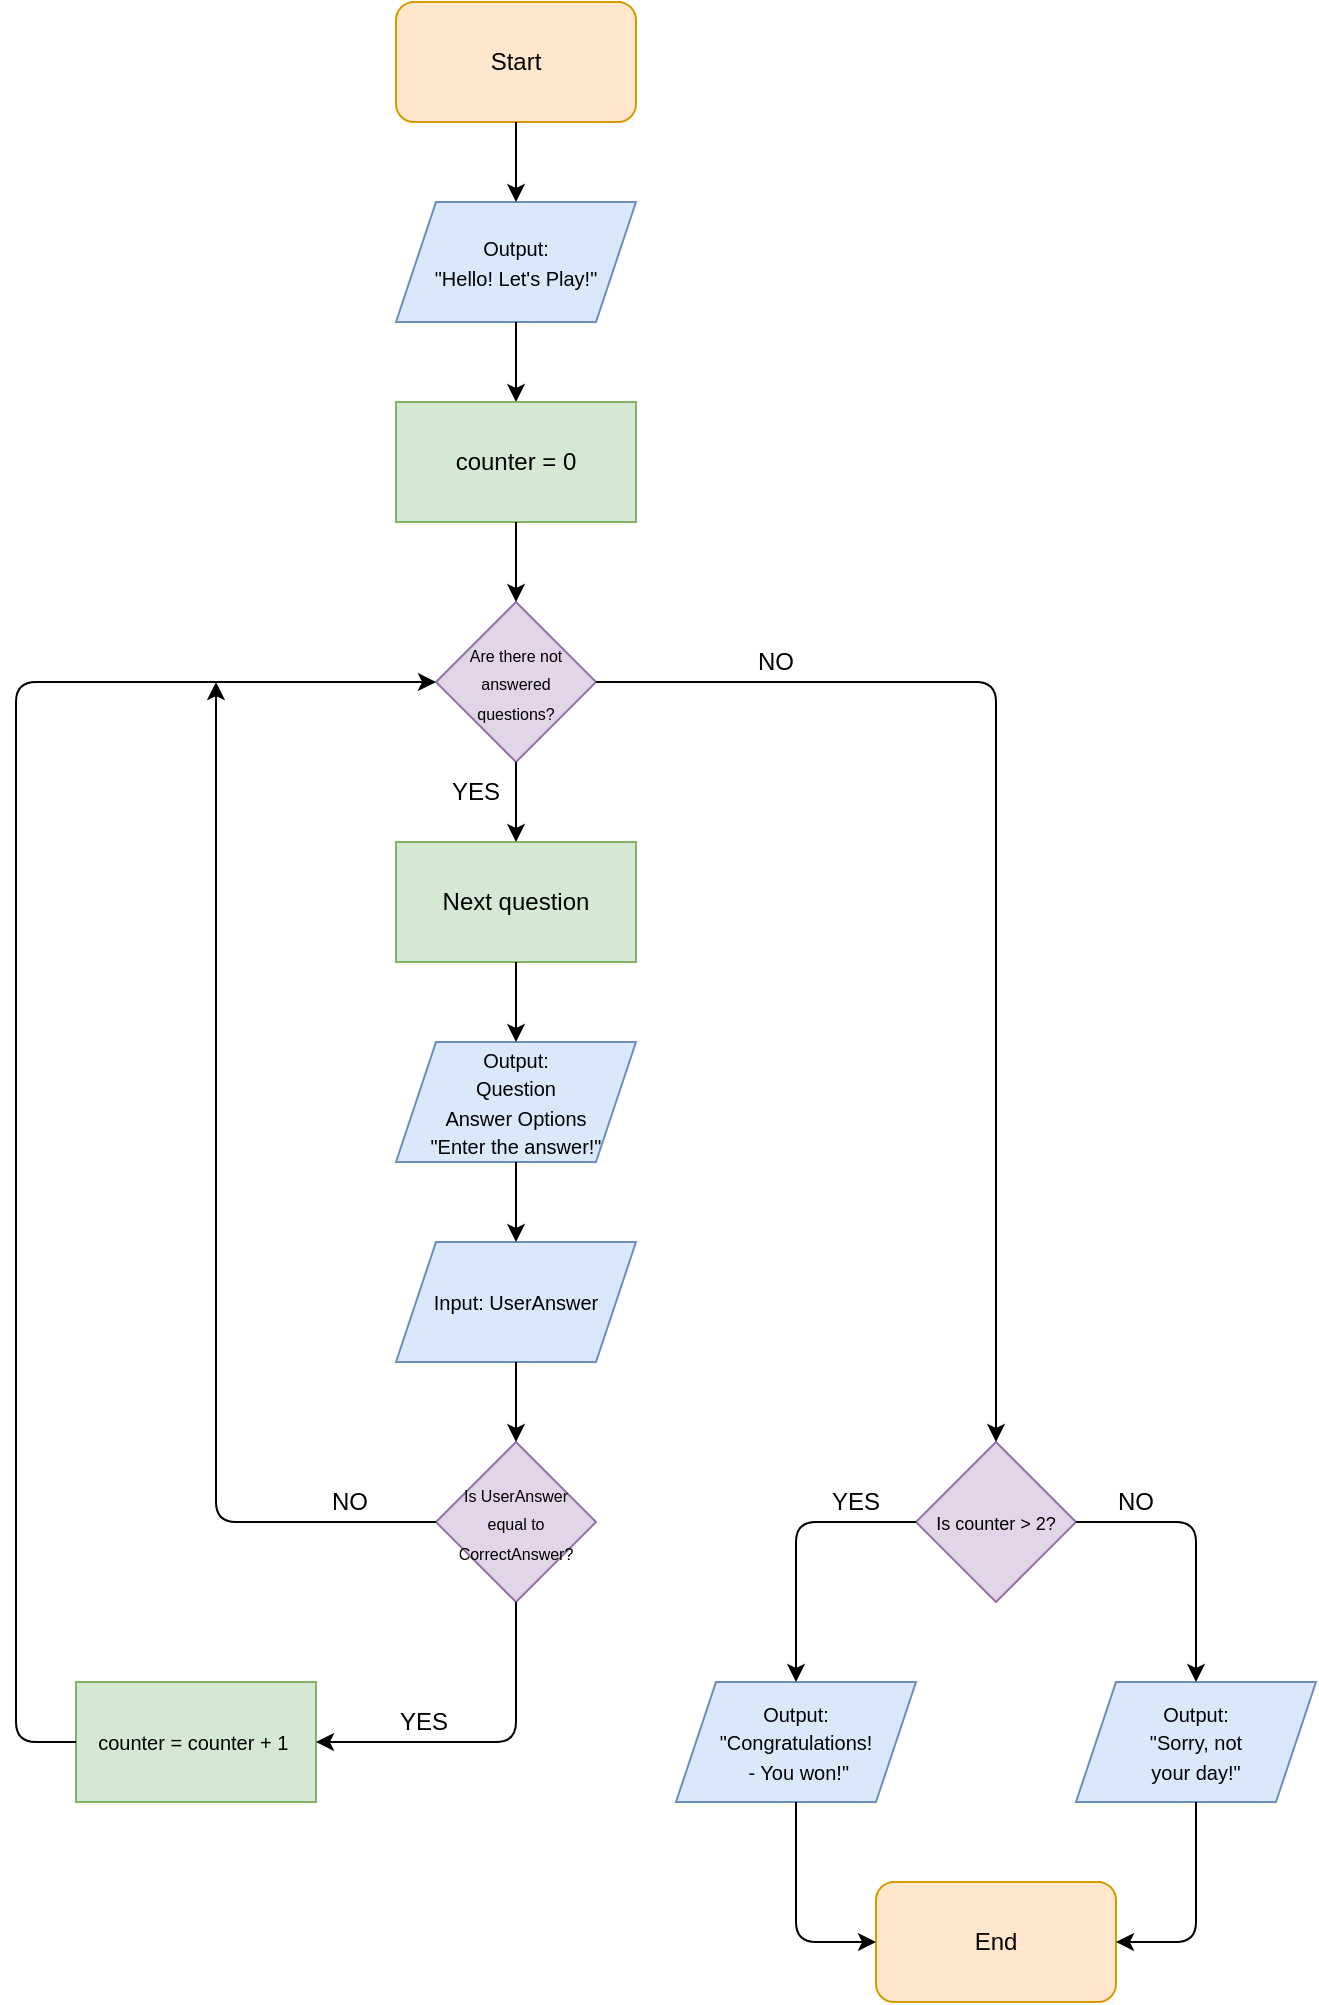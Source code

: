 <mxfile version="14.4.3" type="device"><diagram id="mQYkwaMFHIuaZNNgZXjm" name="Страница 1"><mxGraphModel dx="792" dy="514" grid="1" gridSize="10" guides="1" tooltips="1" connect="1" arrows="1" fold="1" page="1" pageScale="1" pageWidth="827" pageHeight="1169" math="0" shadow="0"><root><mxCell id="0"/><mxCell id="1" parent="0"/><mxCell id="CrFMrLEcsTbakaHNthUl-1" value="Start" style="rounded=1;whiteSpace=wrap;html=1;fillColor=#ffe6cc;strokeColor=#d79b00;" parent="1" vertex="1"><mxGeometry x="290" y="40" width="120" height="60" as="geometry"/></mxCell><mxCell id="CrFMrLEcsTbakaHNthUl-2" value="&lt;font style=&quot;font-size: 10px&quot;&gt;Output: &lt;br&gt;&quot;Hello! Let's Play!&quot;&lt;/font&gt;" style="shape=parallelogram;perimeter=parallelogramPerimeter;whiteSpace=wrap;html=1;fixedSize=1;fillColor=#dae8fc;strokeColor=#6c8ebf;" parent="1" vertex="1"><mxGeometry x="290" y="140" width="120" height="60" as="geometry"/></mxCell><mxCell id="CrFMrLEcsTbakaHNthUl-3" value="Next question" style="rounded=0;whiteSpace=wrap;html=1;fillColor=#d5e8d4;strokeColor=#82b366;" parent="1" vertex="1"><mxGeometry x="290" y="460" width="120" height="60" as="geometry"/></mxCell><mxCell id="CrFMrLEcsTbakaHNthUl-4" value="&lt;font style=&quot;font-size: 10px&quot;&gt;Output: &lt;br&gt;Question&lt;br&gt;Answer Options&lt;br&gt;&quot;Enter the answer!&quot;&lt;br&gt;&lt;/font&gt;" style="shape=parallelogram;perimeter=parallelogramPerimeter;whiteSpace=wrap;html=1;fixedSize=1;fillColor=#dae8fc;strokeColor=#6c8ebf;" parent="1" vertex="1"><mxGeometry x="290" y="560" width="120" height="60" as="geometry"/></mxCell><mxCell id="CrFMrLEcsTbakaHNthUl-5" value="&lt;font style=&quot;font-size: 10px&quot;&gt;Input: UserAnswer&lt;/font&gt;" style="shape=parallelogram;perimeter=parallelogramPerimeter;whiteSpace=wrap;html=1;fixedSize=1;fillColor=#dae8fc;strokeColor=#6c8ebf;" parent="1" vertex="1"><mxGeometry x="290" y="660" width="120" height="60" as="geometry"/></mxCell><mxCell id="CrFMrLEcsTbakaHNthUl-6" value="&lt;font style=&quot;font-size: 8px&quot;&gt;Is UserAnswer &lt;br&gt;equal to CorrectAnswer?&lt;/font&gt;" style="rhombus;whiteSpace=wrap;html=1;fillColor=#e1d5e7;strokeColor=#9673a6;" parent="1" vertex="1"><mxGeometry x="310" y="760" width="80" height="80" as="geometry"/></mxCell><mxCell id="CrFMrLEcsTbakaHNthUl-7" value="&lt;font style=&quot;font-size: 10px&quot;&gt;counter = counter + 1&amp;nbsp;&lt;/font&gt;" style="rounded=0;whiteSpace=wrap;html=1;fillColor=#d5e8d4;strokeColor=#82b366;" parent="1" vertex="1"><mxGeometry x="130" y="880" width="120" height="60" as="geometry"/></mxCell><mxCell id="CrFMrLEcsTbakaHNthUl-8" value="&lt;font style=&quot;font-size: 8px&quot;&gt;Are there not answered &lt;br&gt;questions?&lt;/font&gt;" style="rhombus;whiteSpace=wrap;html=1;fillColor=#e1d5e7;strokeColor=#9673a6;" parent="1" vertex="1"><mxGeometry x="310" y="340" width="80" height="80" as="geometry"/></mxCell><mxCell id="CrFMrLEcsTbakaHNthUl-9" value="End" style="rounded=1;whiteSpace=wrap;html=1;fillColor=#ffe6cc;strokeColor=#d79b00;" parent="1" vertex="1"><mxGeometry x="530" y="980" width="120" height="60" as="geometry"/></mxCell><mxCell id="CrFMrLEcsTbakaHNthUl-10" value="&lt;font style=&quot;font-size: 9px&quot;&gt;Is counter &amp;gt; 2?&lt;/font&gt;" style="rhombus;whiteSpace=wrap;html=1;fillColor=#e1d5e7;strokeColor=#9673a6;" parent="1" vertex="1"><mxGeometry x="550" y="760" width="80" height="80" as="geometry"/></mxCell><mxCell id="CrFMrLEcsTbakaHNthUl-11" value="&lt;font style=&quot;font-size: 10px&quot;&gt;Output:&lt;br&gt;&quot;Sorry, not &lt;br&gt;your day!&quot;&lt;/font&gt;" style="shape=parallelogram;perimeter=parallelogramPerimeter;whiteSpace=wrap;html=1;fixedSize=1;fillColor=#dae8fc;strokeColor=#6c8ebf;" parent="1" vertex="1"><mxGeometry x="630" y="880" width="120" height="60" as="geometry"/></mxCell><mxCell id="CrFMrLEcsTbakaHNthUl-12" value="&lt;font style=&quot;font-size: 10px&quot;&gt;Output: &lt;br&gt;&quot;Congratulations!&lt;br&gt;&amp;nbsp;- You won!&quot;&lt;/font&gt;" style="shape=parallelogram;perimeter=parallelogramPerimeter;whiteSpace=wrap;html=1;fixedSize=1;fillColor=#dae8fc;strokeColor=#6c8ebf;" parent="1" vertex="1"><mxGeometry x="430" y="880" width="120" height="60" as="geometry"/></mxCell><mxCell id="CrFMrLEcsTbakaHNthUl-13" value="" style="endArrow=classic;html=1;exitX=1;exitY=0.5;exitDx=0;exitDy=0;entryX=0.5;entryY=0;entryDx=0;entryDy=0;" parent="1" source="CrFMrLEcsTbakaHNthUl-8" target="CrFMrLEcsTbakaHNthUl-10" edge="1"><mxGeometry width="50" height="50" relative="1" as="geometry"><mxPoint x="390" y="460" as="sourcePoint"/><mxPoint x="440" y="410" as="targetPoint"/><Array as="points"><mxPoint x="590" y="380"/></Array></mxGeometry></mxCell><mxCell id="CrFMrLEcsTbakaHNthUl-14" value="" style="endArrow=classic;html=1;entryX=0.5;entryY=0;entryDx=0;entryDy=0;exitX=0;exitY=0.5;exitDx=0;exitDy=0;" parent="1" source="CrFMrLEcsTbakaHNthUl-10" target="CrFMrLEcsTbakaHNthUl-12" edge="1"><mxGeometry width="50" height="50" relative="1" as="geometry"><mxPoint x="390" y="860" as="sourcePoint"/><mxPoint x="440" y="810" as="targetPoint"/><Array as="points"><mxPoint x="490" y="800"/></Array></mxGeometry></mxCell><mxCell id="CrFMrLEcsTbakaHNthUl-15" value="" style="endArrow=classic;html=1;entryX=0.5;entryY=0;entryDx=0;entryDy=0;exitX=1;exitY=0.5;exitDx=0;exitDy=0;" parent="1" source="CrFMrLEcsTbakaHNthUl-10" target="CrFMrLEcsTbakaHNthUl-11" edge="1"><mxGeometry width="50" height="50" relative="1" as="geometry"><mxPoint x="390" y="860" as="sourcePoint"/><mxPoint x="440" y="810" as="targetPoint"/><Array as="points"><mxPoint x="690" y="800"/></Array></mxGeometry></mxCell><mxCell id="CrFMrLEcsTbakaHNthUl-16" value="" style="endArrow=classic;html=1;entryX=0;entryY=0.5;entryDx=0;entryDy=0;exitX=0.5;exitY=1;exitDx=0;exitDy=0;" parent="1" source="CrFMrLEcsTbakaHNthUl-12" target="CrFMrLEcsTbakaHNthUl-9" edge="1"><mxGeometry width="50" height="50" relative="1" as="geometry"><mxPoint x="390" y="860" as="sourcePoint"/><mxPoint x="440" y="810" as="targetPoint"/><Array as="points"><mxPoint x="490" y="1010"/></Array></mxGeometry></mxCell><mxCell id="CrFMrLEcsTbakaHNthUl-17" value="" style="endArrow=classic;html=1;entryX=1;entryY=0.5;entryDx=0;entryDy=0;exitX=0.5;exitY=1;exitDx=0;exitDy=0;" parent="1" source="CrFMrLEcsTbakaHNthUl-11" target="CrFMrLEcsTbakaHNthUl-9" edge="1"><mxGeometry width="50" height="50" relative="1" as="geometry"><mxPoint x="390" y="860" as="sourcePoint"/><mxPoint x="440" y="810" as="targetPoint"/><Array as="points"><mxPoint x="690" y="1010"/></Array></mxGeometry></mxCell><mxCell id="CrFMrLEcsTbakaHNthUl-18" value="" style="endArrow=classic;html=1;entryX=1;entryY=0.5;entryDx=0;entryDy=0;exitX=0.5;exitY=1;exitDx=0;exitDy=0;" parent="1" source="CrFMrLEcsTbakaHNthUl-6" target="CrFMrLEcsTbakaHNthUl-7" edge="1"><mxGeometry width="50" height="50" relative="1" as="geometry"><mxPoint x="390" y="760" as="sourcePoint"/><mxPoint x="440" y="710" as="targetPoint"/><Array as="points"><mxPoint x="350" y="910"/></Array></mxGeometry></mxCell><mxCell id="CrFMrLEcsTbakaHNthUl-19" value="" style="endArrow=classic;html=1;exitX=0;exitY=0.5;exitDx=0;exitDy=0;entryX=0;entryY=0.5;entryDx=0;entryDy=0;" parent="1" source="CrFMrLEcsTbakaHNthUl-7" target="CrFMrLEcsTbakaHNthUl-8" edge="1"><mxGeometry width="50" height="50" relative="1" as="geometry"><mxPoint x="390" y="760" as="sourcePoint"/><mxPoint x="140" y="530" as="targetPoint"/><Array as="points"><mxPoint x="100" y="910"/><mxPoint x="100" y="380"/></Array></mxGeometry></mxCell><mxCell id="CrFMrLEcsTbakaHNthUl-20" value="" style="endArrow=classic;html=1;exitX=0;exitY=0.5;exitDx=0;exitDy=0;" parent="1" source="CrFMrLEcsTbakaHNthUl-6" edge="1"><mxGeometry width="50" height="50" relative="1" as="geometry"><mxPoint x="390" y="660" as="sourcePoint"/><mxPoint x="200" y="380" as="targetPoint"/><Array as="points"><mxPoint x="200" y="800"/></Array></mxGeometry></mxCell><mxCell id="CrFMrLEcsTbakaHNthUl-21" value="" style="endArrow=classic;html=1;entryX=0.5;entryY=0;entryDx=0;entryDy=0;" parent="1" source="CrFMrLEcsTbakaHNthUl-8" target="CrFMrLEcsTbakaHNthUl-3" edge="1"><mxGeometry width="50" height="50" relative="1" as="geometry"><mxPoint x="390" y="560" as="sourcePoint"/><mxPoint x="440" y="510" as="targetPoint"/></mxGeometry></mxCell><mxCell id="CrFMrLEcsTbakaHNthUl-22" value="" style="endArrow=classic;html=1;entryX=0.5;entryY=0;entryDx=0;entryDy=0;exitX=0.5;exitY=1;exitDx=0;exitDy=0;" parent="1" source="CrFMrLEcsTbakaHNthUl-3" target="CrFMrLEcsTbakaHNthUl-4" edge="1"><mxGeometry width="50" height="50" relative="1" as="geometry"><mxPoint x="360" y="430" as="sourcePoint"/><mxPoint x="360" y="470" as="targetPoint"/></mxGeometry></mxCell><mxCell id="CrFMrLEcsTbakaHNthUl-23" value="" style="endArrow=classic;html=1;entryX=0.5;entryY=0;entryDx=0;entryDy=0;exitX=0.5;exitY=1;exitDx=0;exitDy=0;" parent="1" source="CrFMrLEcsTbakaHNthUl-4" target="CrFMrLEcsTbakaHNthUl-5" edge="1"><mxGeometry width="50" height="50" relative="1" as="geometry"><mxPoint x="390" y="660" as="sourcePoint"/><mxPoint x="440" y="610" as="targetPoint"/></mxGeometry></mxCell><mxCell id="CrFMrLEcsTbakaHNthUl-24" value="" style="endArrow=classic;html=1;entryX=0.5;entryY=0;entryDx=0;entryDy=0;exitX=0.5;exitY=1;exitDx=0;exitDy=0;" parent="1" source="CrFMrLEcsTbakaHNthUl-5" target="CrFMrLEcsTbakaHNthUl-6" edge="1"><mxGeometry width="50" height="50" relative="1" as="geometry"><mxPoint x="390" y="760" as="sourcePoint"/><mxPoint x="440" y="710" as="targetPoint"/></mxGeometry></mxCell><mxCell id="CrFMrLEcsTbakaHNthUl-25" value="" style="endArrow=classic;html=1;exitX=0.5;exitY=1;exitDx=0;exitDy=0;" parent="1" source="CrFMrLEcsTbakaHNthUl-2" edge="1"><mxGeometry width="50" height="50" relative="1" as="geometry"><mxPoint x="390" y="360" as="sourcePoint"/><mxPoint x="350" y="240" as="targetPoint"/></mxGeometry></mxCell><mxCell id="CrFMrLEcsTbakaHNthUl-26" value="" style="endArrow=classic;html=1;entryX=0.5;entryY=0;entryDx=0;entryDy=0;exitX=0.5;exitY=1;exitDx=0;exitDy=0;" parent="1" source="CrFMrLEcsTbakaHNthUl-1" target="CrFMrLEcsTbakaHNthUl-2" edge="1"><mxGeometry width="50" height="50" relative="1" as="geometry"><mxPoint x="390" y="260" as="sourcePoint"/><mxPoint x="440" y="210" as="targetPoint"/></mxGeometry></mxCell><mxCell id="CrFMrLEcsTbakaHNthUl-27" value="YES" style="text;html=1;strokeColor=none;fillColor=none;align=center;verticalAlign=middle;whiteSpace=wrap;rounded=0;" parent="1" vertex="1"><mxGeometry x="310" y="425" width="40" height="20" as="geometry"/></mxCell><mxCell id="CrFMrLEcsTbakaHNthUl-29" value="YES" style="text;html=1;strokeColor=none;fillColor=none;align=center;verticalAlign=middle;whiteSpace=wrap;rounded=0;" parent="1" vertex="1"><mxGeometry x="284" y="890" width="40" height="20" as="geometry"/></mxCell><mxCell id="CrFMrLEcsTbakaHNthUl-30" value="NO" style="text;html=1;strokeColor=none;fillColor=none;align=center;verticalAlign=middle;whiteSpace=wrap;rounded=0;" parent="1" vertex="1"><mxGeometry x="247" y="780" width="40" height="20" as="geometry"/></mxCell><mxCell id="CrFMrLEcsTbakaHNthUl-32" value="NO" style="text;html=1;strokeColor=none;fillColor=none;align=center;verticalAlign=middle;whiteSpace=wrap;rounded=0;" parent="1" vertex="1"><mxGeometry x="460" y="360" width="40" height="20" as="geometry"/></mxCell><mxCell id="XQBxt4rtIFDI-NtM0IOX-1" value="NO" style="text;html=1;strokeColor=none;fillColor=none;align=center;verticalAlign=middle;whiteSpace=wrap;rounded=0;" vertex="1" parent="1"><mxGeometry x="640" y="780" width="40" height="20" as="geometry"/></mxCell><mxCell id="XQBxt4rtIFDI-NtM0IOX-3" value="YES" style="text;html=1;strokeColor=none;fillColor=none;align=center;verticalAlign=middle;whiteSpace=wrap;rounded=0;" vertex="1" parent="1"><mxGeometry x="500" y="780" width="40" height="20" as="geometry"/></mxCell><mxCell id="XQBxt4rtIFDI-NtM0IOX-4" value="counter = 0" style="rounded=0;whiteSpace=wrap;html=1;fillColor=#d5e8d4;strokeColor=#82b366;" vertex="1" parent="1"><mxGeometry x="290" y="240" width="120" height="60" as="geometry"/></mxCell><mxCell id="XQBxt4rtIFDI-NtM0IOX-5" value="" style="endArrow=classic;html=1;exitX=0.5;exitY=1;exitDx=0;exitDy=0;" edge="1" parent="1" source="XQBxt4rtIFDI-NtM0IOX-4"><mxGeometry width="50" height="50" relative="1" as="geometry"><mxPoint x="380" y="260" as="sourcePoint"/><mxPoint x="350" y="340" as="targetPoint"/></mxGeometry></mxCell></root></mxGraphModel></diagram></mxfile>
